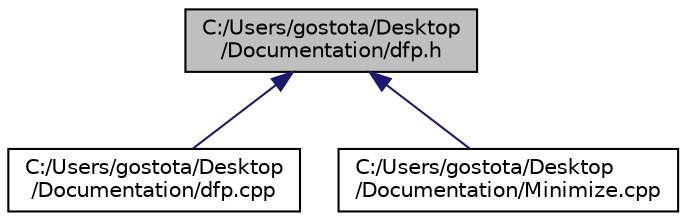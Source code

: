 digraph "C:/Users/gostota/Desktop/Documentation/dfp.h"
{
  edge [fontname="Helvetica",fontsize="10",labelfontname="Helvetica",labelfontsize="10"];
  node [fontname="Helvetica",fontsize="10",shape=record];
  Node7 [label="C:/Users/gostota/Desktop\l/Documentation/dfp.h",height=0.2,width=0.4,color="black", fillcolor="grey75", style="filled", fontcolor="black"];
  Node7 -> Node8 [dir="back",color="midnightblue",fontsize="10",style="solid",fontname="Helvetica"];
  Node8 [label="C:/Users/gostota/Desktop\l/Documentation/dfp.cpp",height=0.2,width=0.4,color="black", fillcolor="white", style="filled",URL="$dfp_8cpp.html"];
  Node7 -> Node9 [dir="back",color="midnightblue",fontsize="10",style="solid",fontname="Helvetica"];
  Node9 [label="C:/Users/gostota/Desktop\l/Documentation/Minimize.cpp",height=0.2,width=0.4,color="black", fillcolor="white", style="filled",URL="$_minimize_8cpp.html"];
}
